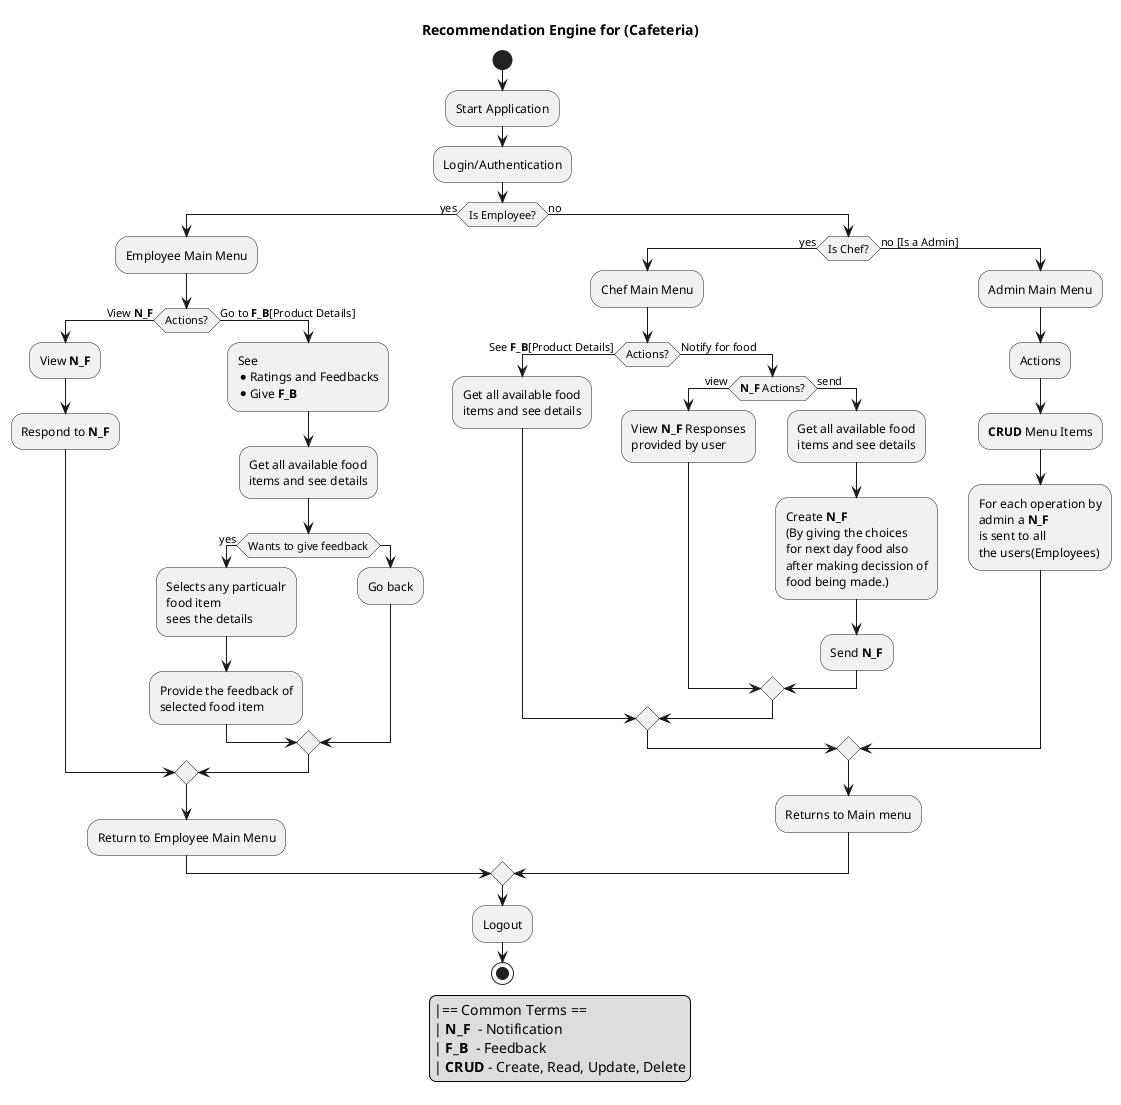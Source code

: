   @startuml
  title : Recommendation Engine for (Cafeteria)

  legend
  |== Common Terms ==
  | **N_F**  - Notification
  | **F_B**  - Feedback
  | **CRUD** - Create, Read, Update, Delete
  endlegend

  start
  :Start Application;
  :Login/Authentication;
  
  if (Is Employee?) then (yes)
    :Employee Main Menu;
    if (Actions?) then (View **N_F**)
      :View **N_F**;
      :Respond to **N_F**;
    else (Go to **F_B**[Product Details])
      :See
      * Ratings and Feedbacks
      * Give **F_B**;
      :Get all available food
      items and see details;
      if (Wants to give feedback) then (yes)
        :Selects any particualr 
        food item
        sees the details;
        :Provide the feedback of
        selected food item;
      else
        :Go back;
      endif
    endif
      :Return to Employee Main Menu;
  else (no)
    if (Is Chef?) then (yes)
      :Chef Main Menu;
      if (Actions?) then (See **F_B**[Product Details])
      :Get all available food
      items and see details;
      else (Notify for food)
        if (**N_F** Actions?) then (view)
          :View **N_F** Responses 
          provided by user;
        else (send)
          :Get all available food
          items and see details;
          :Create **N_F**
          (By giving the choices
          for next day food also
          after making decission of
          food being made.);
          :Send **N_F**;
        endif
      endif
      else (no [Is a Admin])
          :Admin Main Menu;
          :Actions;
          :**CRUD** Menu Items;
          :For each operation by
          admin a **N_F**
          is sent to all
          the users(Employees);
      endif
        :Returns to Main menu;
  endif
  
  :Logout;
  stop
  @enduml
